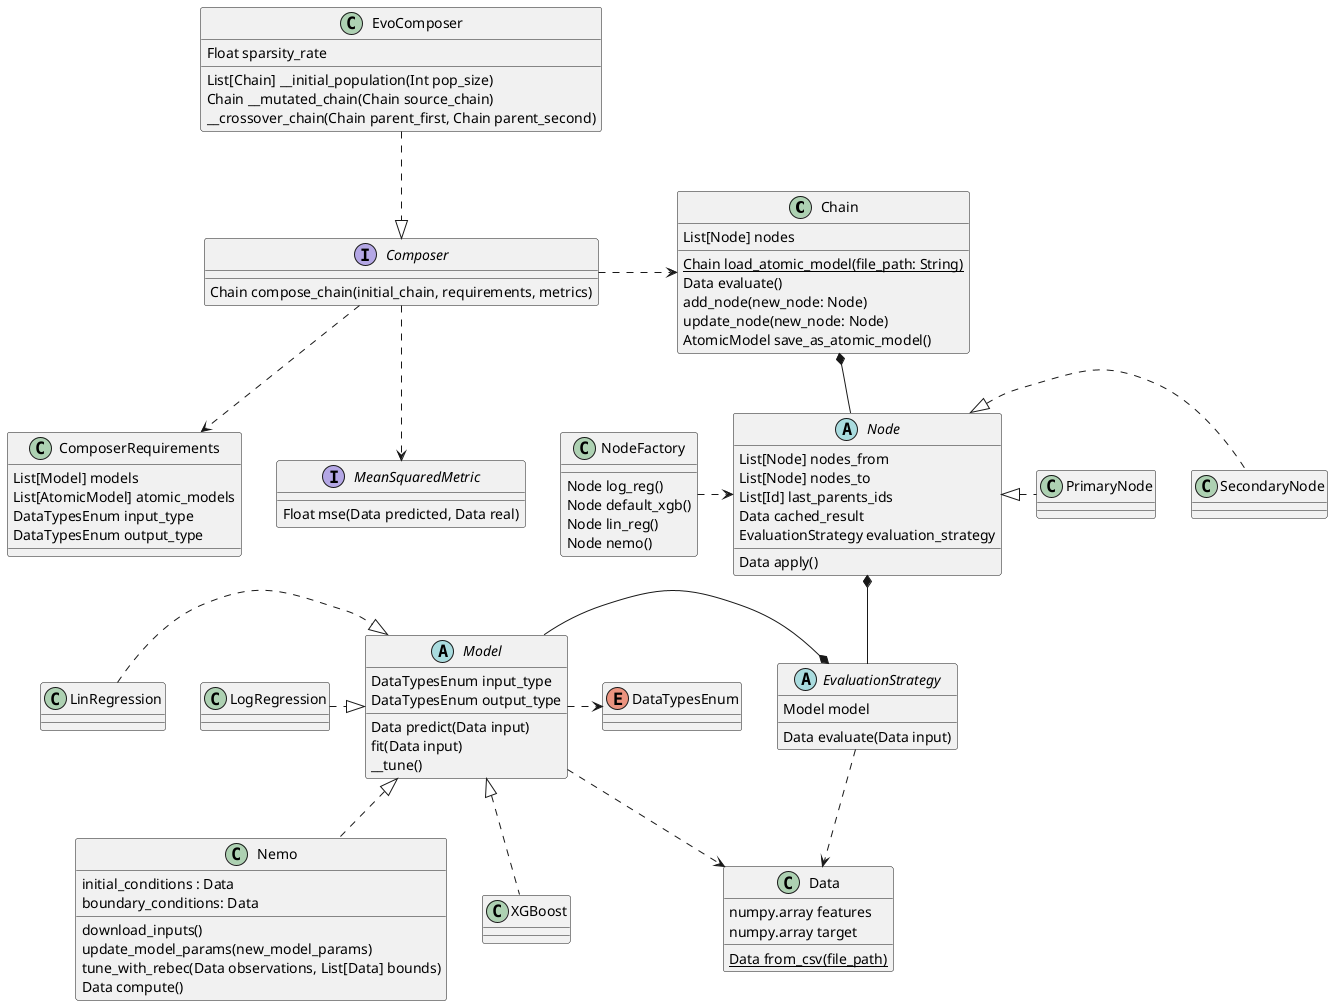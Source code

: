 @startuml

class Chain {
    List[Node] nodes
    {static} Chain load_atomic_model(file_path: String)
    Data evaluate()
    add_node(new_node: Node)
    update_node(new_node: Node)
    AtomicModel save_as_atomic_model()
}

interface Composer {

    Chain compose_chain(initial_chain, requirements, metrics)

}

class ComposerRequirements {
    List[Model] models
    List[AtomicModel] atomic_models
    DataTypesEnum input_type
    DataTypesEnum output_type
}

interface MeanSquaredMetric {
    Float mse(Data predicted, Data real)
}

class EvoComposer {
    Float sparsity_rate
    List[Chain] __initial_population(Int pop_size)
    Chain __mutated_chain(Chain source_chain)
    __crossover_chain(Chain parent_first, Chain parent_second)
}

abstract class Node {
    List[Node] nodes_from
    List[Node] nodes_to
    List[Id] last_parents_ids
    Data cached_result
    EvaluationStrategy evaluation_strategy

    Data apply()
}

abstract class Model {
    DataTypesEnum input_type
    DataTypesEnum output_type
    Data predict(Data input)
    fit(Data input)
    __tune()
}

enum DataTypesEnum {

}

class Data {
    {static} Data from_csv(file_path)
    numpy.array features
    numpy.array target
}

class Nemo {
    initial_conditions : Data
    boundary_conditions: Data
    download_inputs()
    update_model_params(new_model_params)
    tune_with_rebec(Data observations, List[Data] bounds)
    Data compute()
}

class PrimaryNode {

}

class SecondaryNode {

}

class XGBoost {

}

class LogRegression {

}


class LinRegression {

}

class NodeFactory {
    Node log_reg()
    Node default_xgb()
    Node lin_reg()
    Node nemo()
}

abstract class EvaluationStrategy {
    Model model
    Data evaluate(Data input)
}

Chain *-down- Node
NodeFactory .-right-.> Node
SecondaryNode .left.|> Node
PrimaryNode .left.|> Node

Composer .down.> ComposerRequirements
Composer .right.> Chain
Composer .down.> MeanSquaredMetric
EvoComposer ..|> Composer

Node *-- EvaluationStrategy

EvaluationStrategy *-left- Model
EvaluationStrategy ..> Data

Nemo ..up|> Model
LinRegression ..-right-|> Model
LogRegression ..-right-|> Model
XGBoost .up.|> Model
Model .right.> Data
Model .down> DataTypesEnum



@enduml